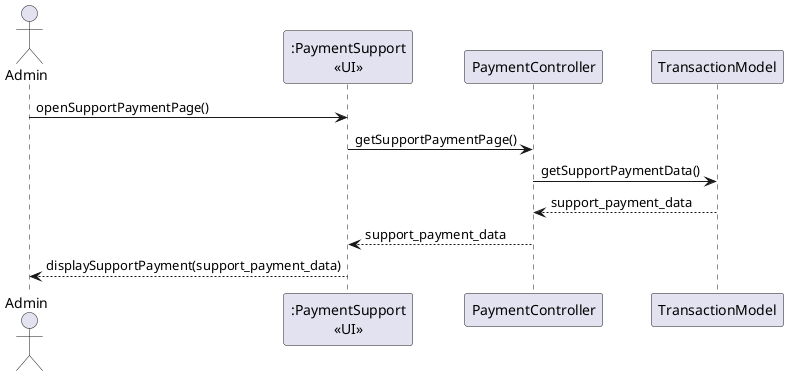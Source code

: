 @startuml
actor Admin as act
participant ":PaymentSupport\n<<UI>>" as view
participant PaymentController as ctrl
participant TransactionModel as tm

act -> view: openSupportPaymentPage()
view -> ctrl: getSupportPaymentPage()
ctrl -> tm: getSupportPaymentData()
ctrl <-- tm: support_payment_data
view <-- ctrl: support_payment_data
act <-- view: displaySupportPayment(support_payment_data)

@enduml
